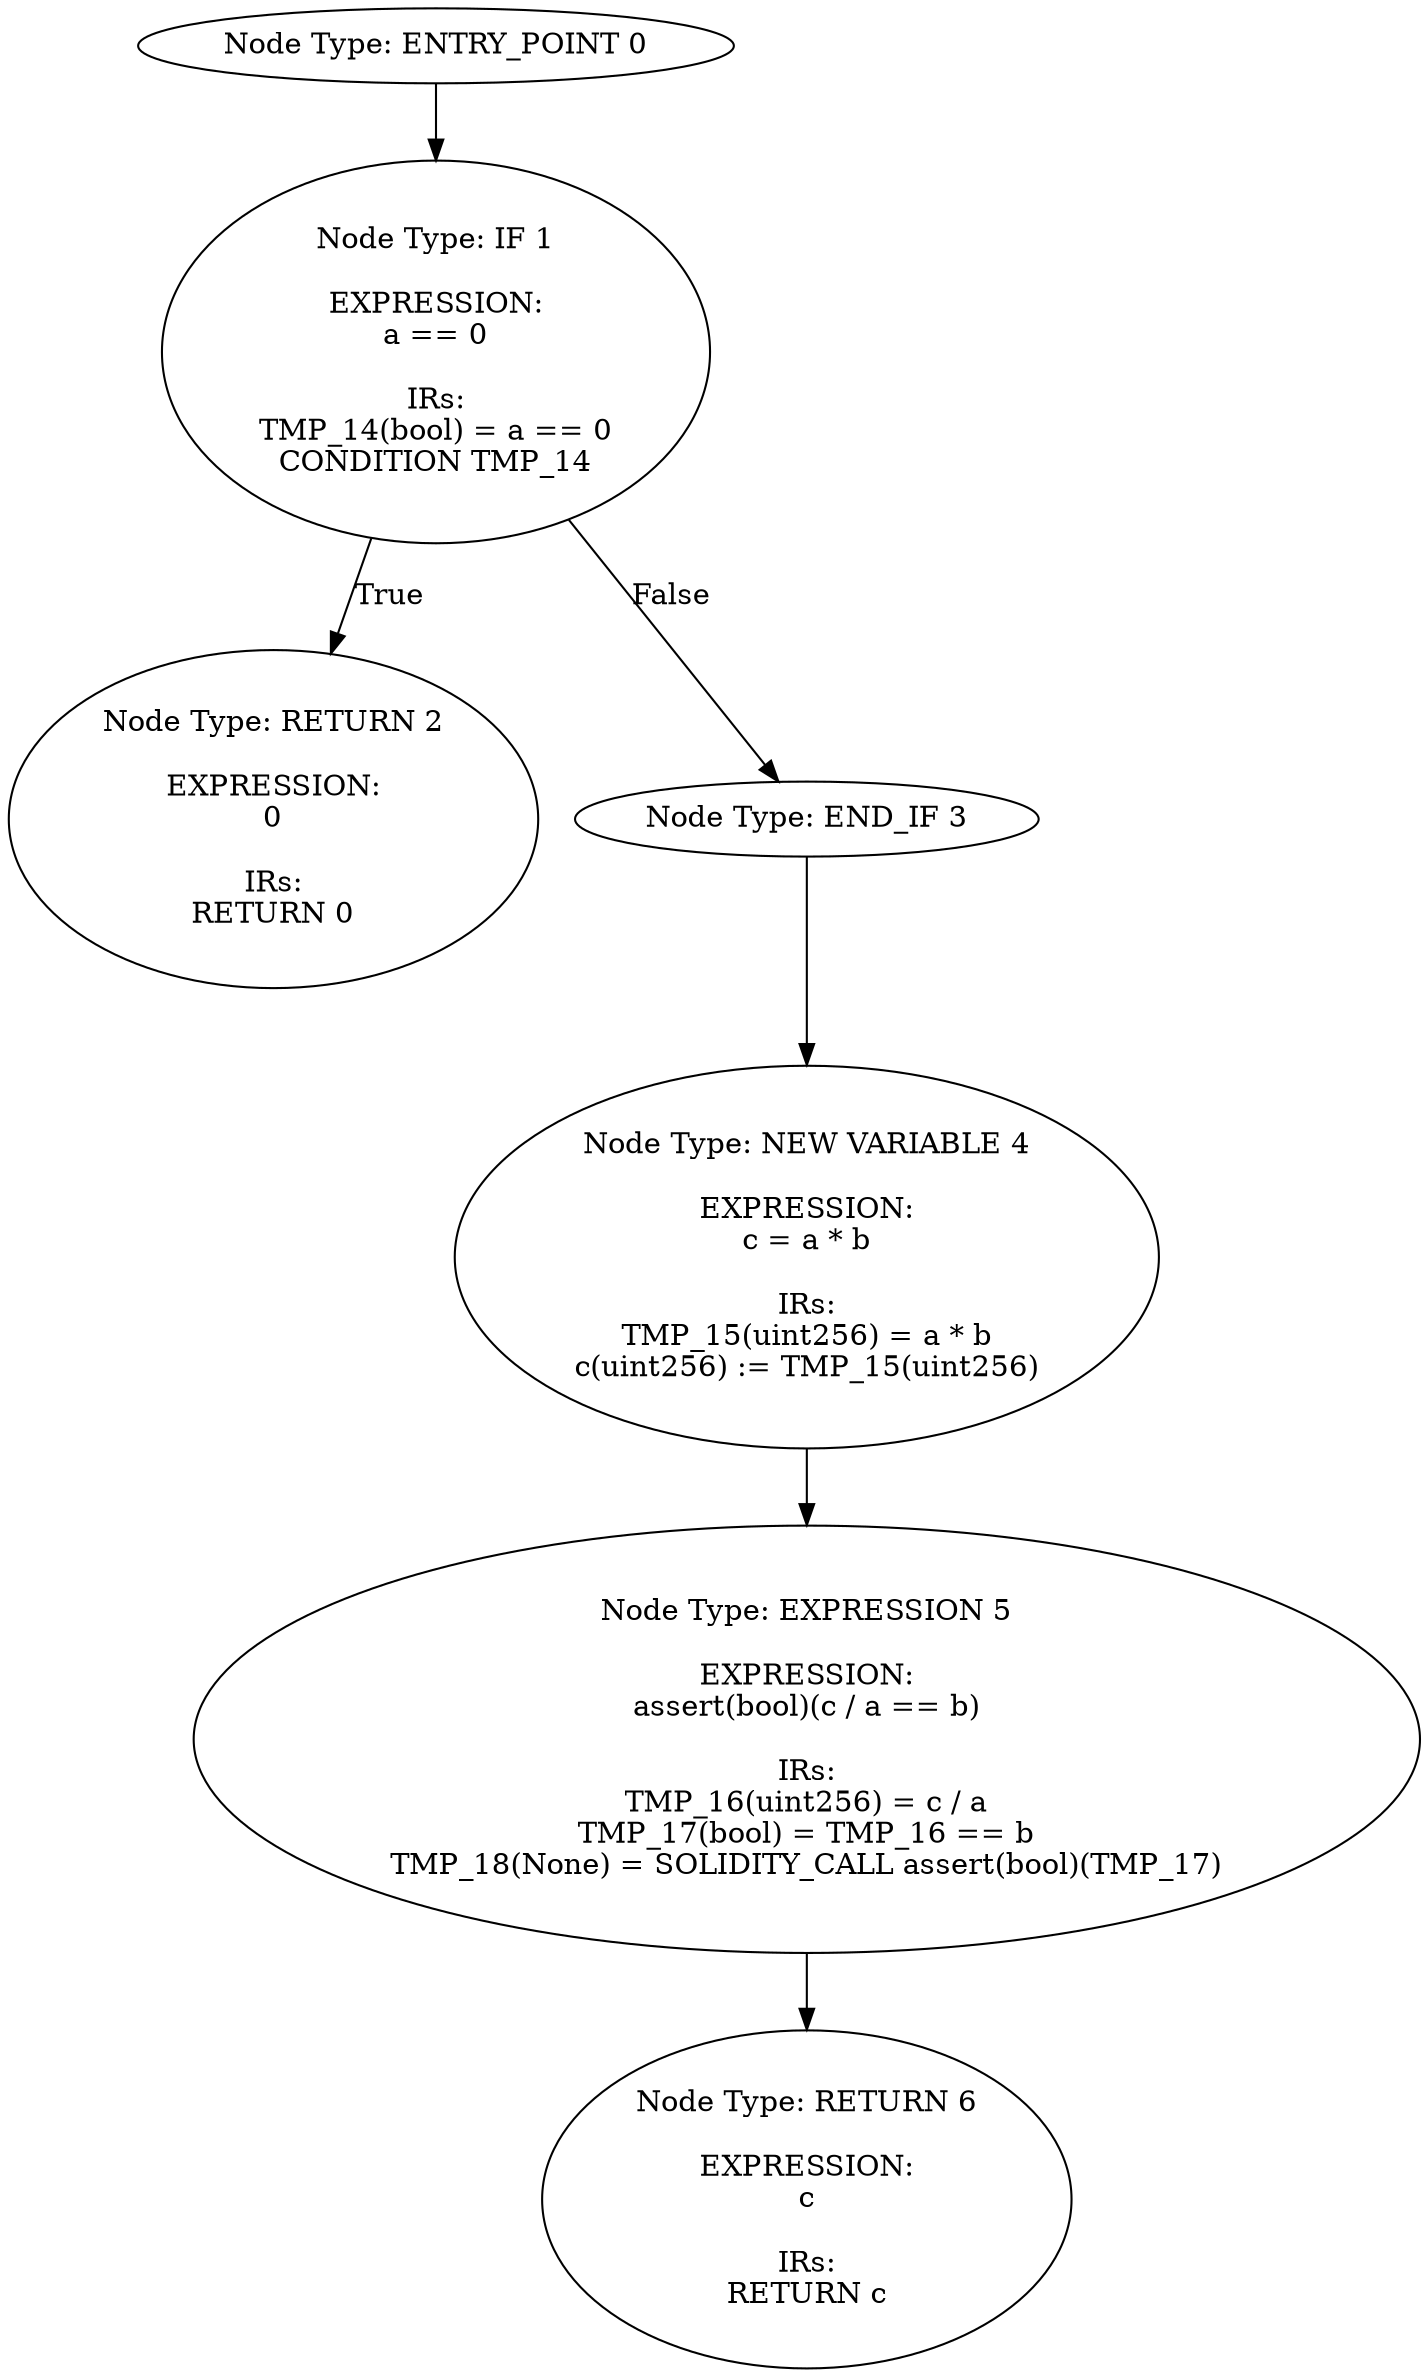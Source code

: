 digraph{
0[label="Node Type: ENTRY_POINT 0
"];
0->1;
1[label="Node Type: IF 1

EXPRESSION:
a == 0

IRs:
TMP_14(bool) = a == 0
CONDITION TMP_14"];
1->2[label="True"];
1->3[label="False"];
2[label="Node Type: RETURN 2

EXPRESSION:
0

IRs:
RETURN 0"];
3[label="Node Type: END_IF 3
"];
3->4;
4[label="Node Type: NEW VARIABLE 4

EXPRESSION:
c = a * b

IRs:
TMP_15(uint256) = a * b
c(uint256) := TMP_15(uint256)"];
4->5;
5[label="Node Type: EXPRESSION 5

EXPRESSION:
assert(bool)(c / a == b)

IRs:
TMP_16(uint256) = c / a
TMP_17(bool) = TMP_16 == b
TMP_18(None) = SOLIDITY_CALL assert(bool)(TMP_17)"];
5->6;
6[label="Node Type: RETURN 6

EXPRESSION:
c

IRs:
RETURN c"];
}
